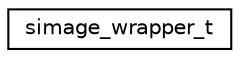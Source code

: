 digraph "Graphical Class Hierarchy"
{
 // LATEX_PDF_SIZE
  edge [fontname="Helvetica",fontsize="10",labelfontname="Helvetica",labelfontsize="10"];
  node [fontname="Helvetica",fontsize="10",shape=record];
  rankdir="LR";
  Node0 [label="simage_wrapper_t",height=0.2,width=0.4,color="black", fillcolor="white", style="filled",URL="$structsimage__wrapper__t.html",tooltip=" "];
}
